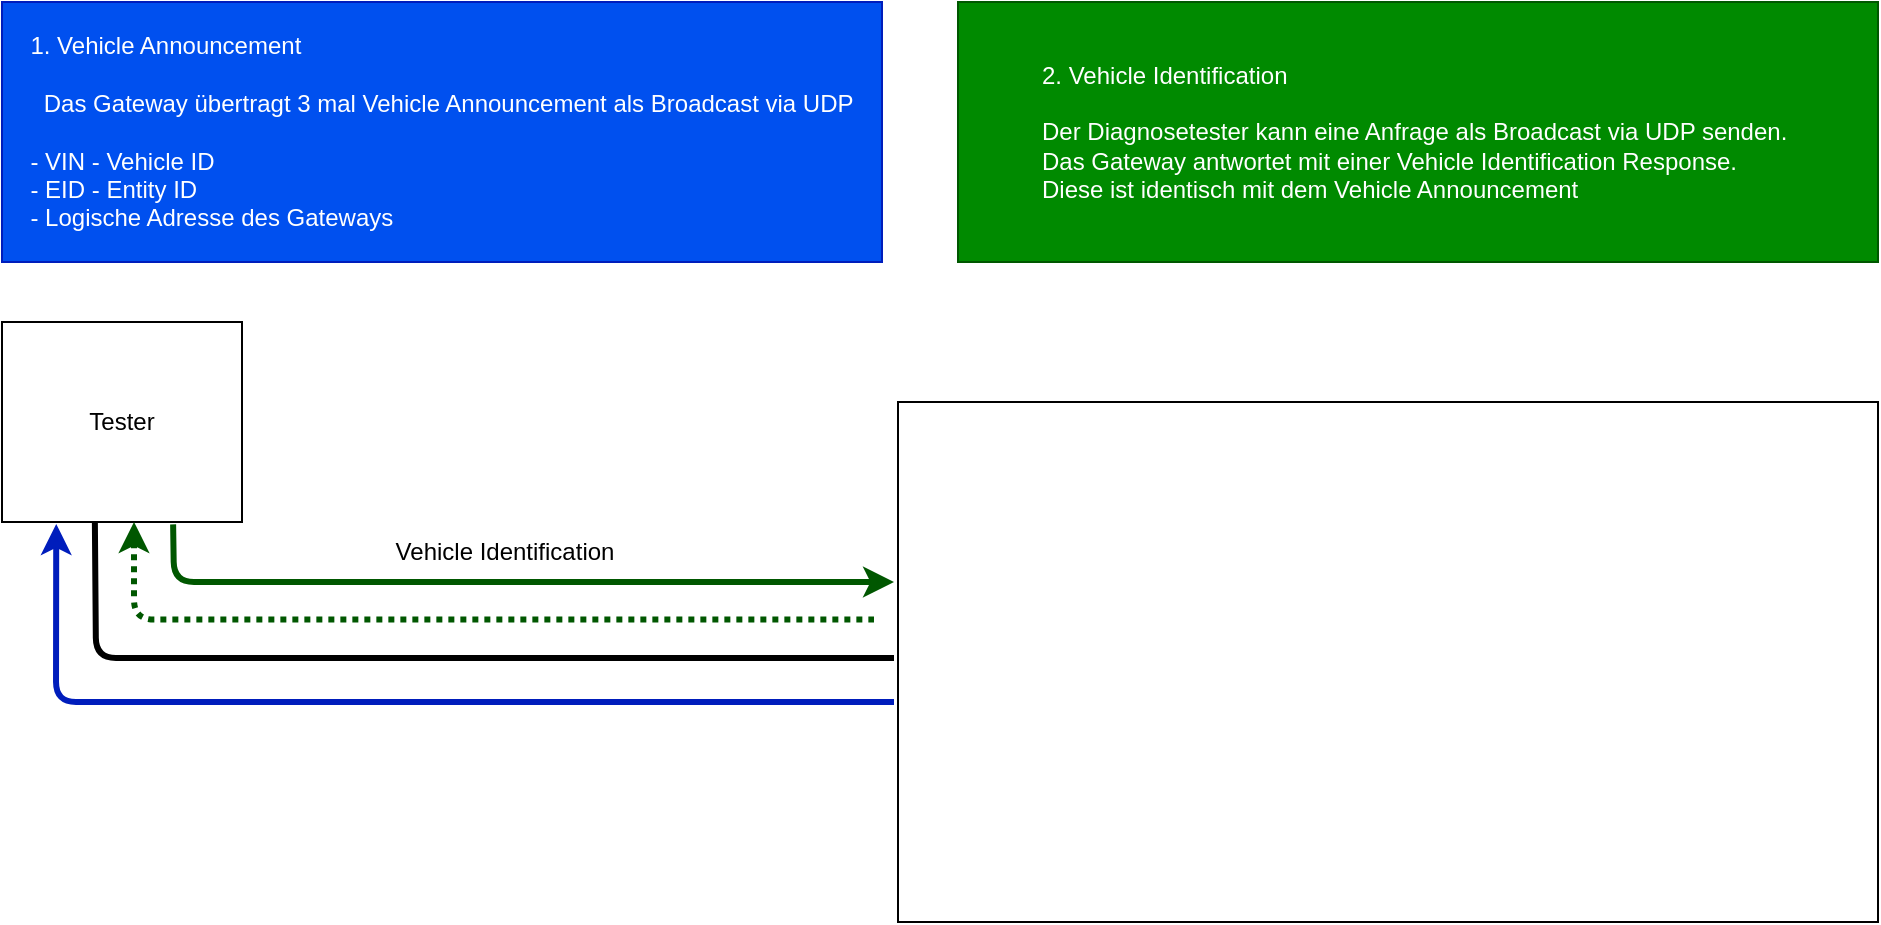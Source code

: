 <mxfile>
    <diagram id="4m4T2ks0Ylcg3nYhwdom" name="Page-1">
        <mxGraphModel dx="1248" dy="806" grid="1" gridSize="10" guides="1" tooltips="1" connect="1" arrows="1" fold="1" page="1" pageScale="1" pageWidth="1654" pageHeight="2336" math="0" shadow="0">
            <root>
                <mxCell id="0"/>
                <mxCell id="1" parent="0"/>
                <mxCell id="3" value="" style="rounded=0;whiteSpace=wrap;html=1;" vertex="1" parent="1">
                    <mxGeometry x="610" y="510" width="490" height="260" as="geometry"/>
                </mxCell>
                <mxCell id="2" value="Tester" style="rounded=0;whiteSpace=wrap;html=1;" vertex="1" parent="1">
                    <mxGeometry x="162" y="470" width="120" height="100" as="geometry"/>
                </mxCell>
                <mxCell id="4" value="&lt;div style=&quot;text-align: left;&quot;&gt;&lt;span style=&quot;background-color: initial;&quot;&gt;1. Vehicle Announcement&lt;/span&gt;&lt;/div&gt;&lt;div style=&quot;text-align: left;&quot;&gt;&lt;span style=&quot;background-color: initial;&quot;&gt;&lt;br&gt;&lt;/span&gt;&lt;/div&gt;&lt;div style=&quot;text-align: left;&quot;&gt;&lt;span style=&quot;background-color: initial;&quot;&gt;&amp;nbsp; Das Gateway übertragt 3 mal Vehicle Announcement als Broadcast via UDP&lt;/span&gt;&lt;/div&gt;&lt;div style=&quot;text-align: left;&quot;&gt;&lt;span style=&quot;background-color: initial;&quot;&gt;&lt;br&gt;&lt;/span&gt;&lt;/div&gt;&lt;div style=&quot;text-align: left;&quot;&gt;&lt;span style=&quot;background-color: initial;&quot;&gt;- VIN - Vehicle ID&lt;/span&gt;&lt;/div&gt;&lt;div style=&quot;text-align: left;&quot;&gt;&lt;span style=&quot;background-color: initial;&quot;&gt;- EID - Entity ID&lt;/span&gt;&lt;/div&gt;&lt;div style=&quot;text-align: left;&quot;&gt;&lt;span style=&quot;background-color: initial;&quot;&gt;- Logische Adresse des Gateways&lt;/span&gt;&lt;/div&gt;" style="rounded=0;whiteSpace=wrap;html=1;fillColor=#0050ef;fontColor=#ffffff;strokeColor=#001DBC;" vertex="1" parent="1">
                    <mxGeometry x="162" y="310" width="440" height="130" as="geometry"/>
                </mxCell>
                <mxCell id="5" value="&lt;div style=&quot;text-align: left;&quot;&gt;&lt;span style=&quot;background-color: initial;&quot;&gt;2. Vehicle Identification&lt;/span&gt;&lt;/div&gt;&lt;div style=&quot;text-align: left;&quot;&gt;&lt;span style=&quot;background-color: initial;&quot;&gt;&lt;br&gt;&lt;/span&gt;&lt;/div&gt;&lt;div style=&quot;text-align: left;&quot;&gt;&lt;span style=&quot;background-color: initial;&quot;&gt;Der Diagnosetester kann eine Anfrage als Broadcast via UDP senden.&amp;nbsp;&lt;/span&gt;&lt;/div&gt;&lt;div style=&quot;text-align: left;&quot;&gt;&lt;span style=&quot;background-color: initial;&quot;&gt;Das Gateway antwortet mit einer Vehicle Identification Response.&amp;nbsp;&lt;/span&gt;&lt;/div&gt;&lt;div style=&quot;text-align: left;&quot;&gt;&lt;span style=&quot;background-color: initial;&quot;&gt;Diese ist identisch mit dem Vehicle Announcement&lt;/span&gt;&lt;/div&gt;" style="rounded=0;whiteSpace=wrap;html=1;fillColor=#008a00;fontColor=#ffffff;strokeColor=#005700;" vertex="1" parent="1">
                    <mxGeometry x="640" y="310" width="460" height="130" as="geometry"/>
                </mxCell>
                <mxCell id="7" value="" style="html=1;endArrow=none;endFill=0;strokeWidth=3;exitX=0.387;exitY=1.005;exitDx=0;exitDy=0;exitPerimeter=0;" edge="1" parent="1" source="2">
                    <mxGeometry width="100" relative="1" as="geometry">
                        <mxPoint x="208" y="570" as="sourcePoint"/>
                        <mxPoint x="608" y="638" as="targetPoint"/>
                        <Array as="points">
                            <mxPoint x="209" y="638"/>
                        </Array>
                    </mxGeometry>
                </mxCell>
                <mxCell id="8" value="" style="endArrow=classic;html=1;exitX=0.713;exitY=1.012;exitDx=0;exitDy=0;exitPerimeter=0;endFill=1;fillColor=#008a00;strokeColor=#005700;jumpSize=6;strokeWidth=3;" edge="1" parent="1" source="2">
                    <mxGeometry width="50" height="50" relative="1" as="geometry">
                        <mxPoint x="248" y="610" as="sourcePoint"/>
                        <mxPoint x="608" y="600" as="targetPoint"/>
                        <Array as="points">
                            <mxPoint x="248" y="600"/>
                        </Array>
                    </mxGeometry>
                </mxCell>
                <mxCell id="10" value="Vehicle Identification" style="text;html=1;align=center;verticalAlign=middle;resizable=0;points=[];autosize=1;strokeColor=none;fillColor=none;" vertex="1" parent="1">
                    <mxGeometry x="348" y="570" width="130" height="30" as="geometry"/>
                </mxCell>
                <mxCell id="11" value="" style="endArrow=none;html=1;endFill=0;fillColor=#008a00;strokeColor=#005700;jumpSize=6;strokeWidth=3;startArrow=classic;startFill=1;dashed=1;dashPattern=1 1;" edge="1" parent="1">
                    <mxGeometry width="50" height="50" relative="1" as="geometry">
                        <mxPoint x="228" y="570" as="sourcePoint"/>
                        <mxPoint x="598" y="618.8" as="targetPoint"/>
                        <Array as="points">
                            <mxPoint x="228" y="618.8"/>
                            <mxPoint x="408" y="618.8"/>
                            <mxPoint x="498" y="618.8"/>
                        </Array>
                    </mxGeometry>
                </mxCell>
                <mxCell id="12" value="" style="html=1;exitX=0.226;exitY=1.01;exitDx=0;exitDy=0;exitPerimeter=0;endArrow=none;endFill=0;strokeWidth=3;startArrow=classic;startFill=1;fillColor=#0050ef;strokeColor=#001DBC;" edge="1" parent="1" source="2">
                    <mxGeometry width="100" relative="1" as="geometry">
                        <mxPoint x="188.66" y="570" as="sourcePoint"/>
                        <mxPoint x="608" y="660" as="targetPoint"/>
                        <Array as="points">
                            <mxPoint x="189" y="660"/>
                            <mxPoint x="388" y="660"/>
                        </Array>
                    </mxGeometry>
                </mxCell>
            </root>
        </mxGraphModel>
    </diagram>
</mxfile>